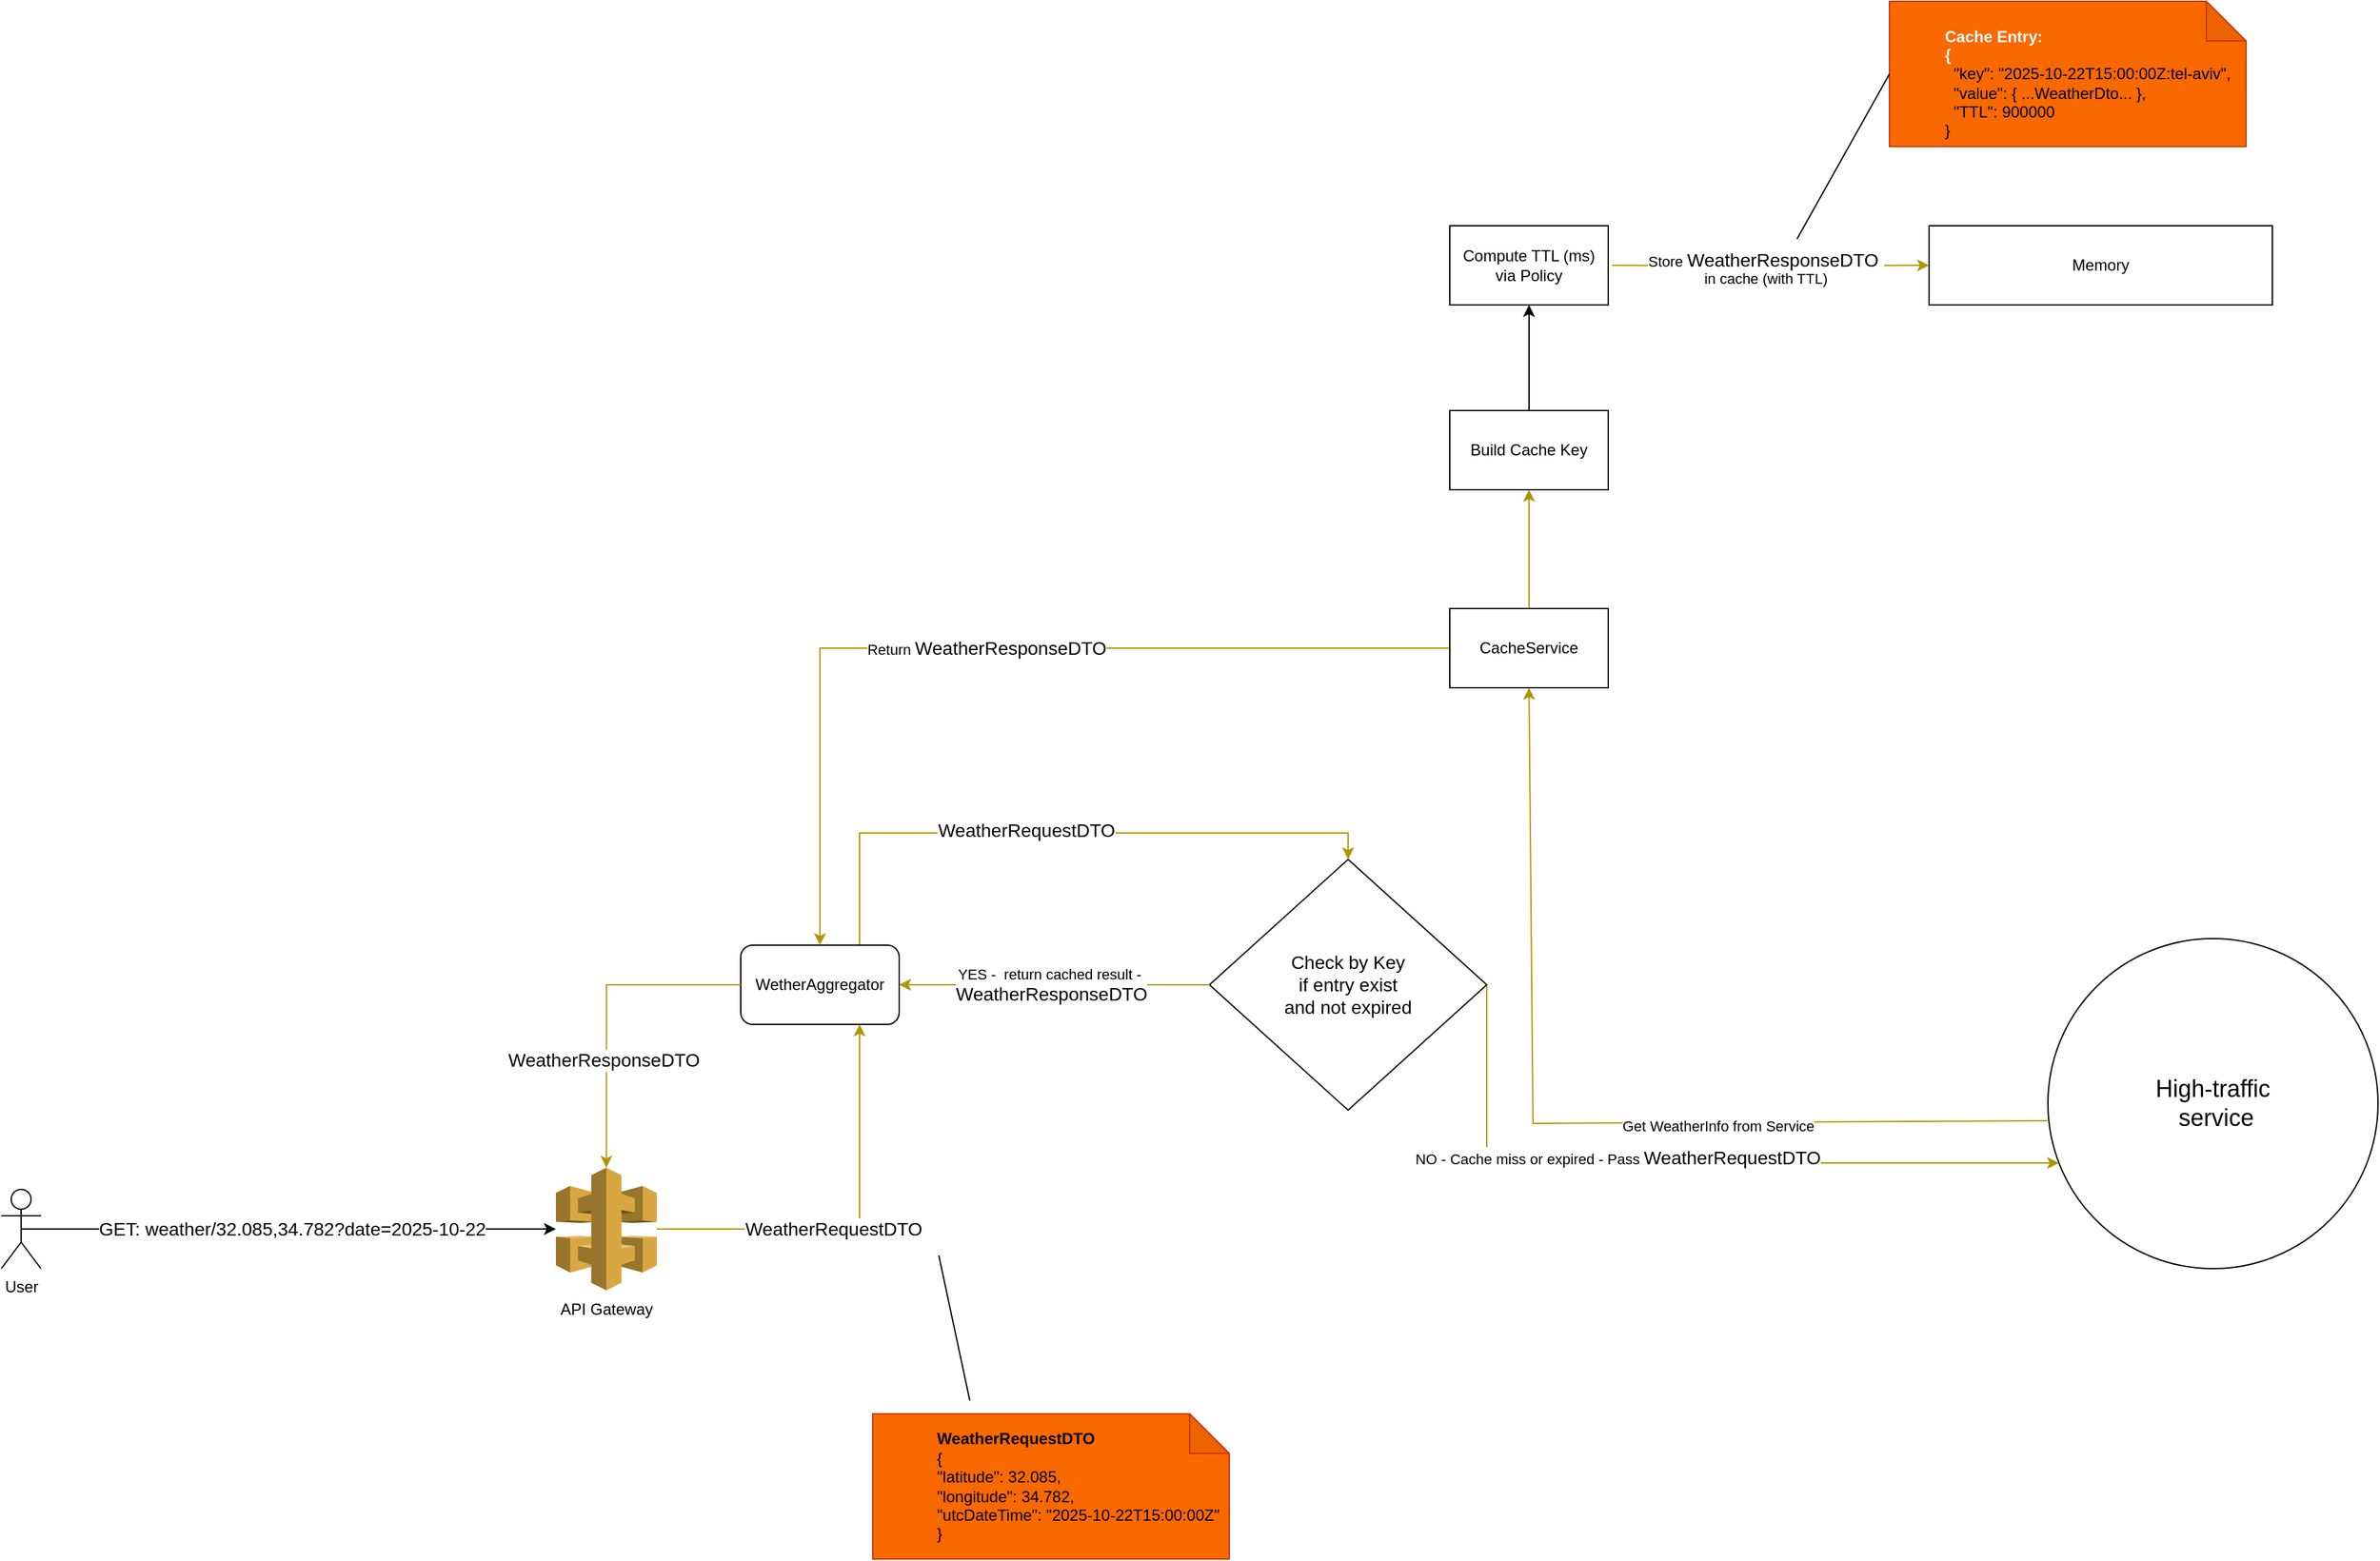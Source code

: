 <mxfile version="28.2.7">
  <diagram name="Page-1" id="XEiT1kLDCRGGdZglAhm5">
    <mxGraphModel dx="2339" dy="2951" grid="1" gridSize="10" guides="1" tooltips="1" connect="1" arrows="1" fold="1" page="1" pageScale="1" pageWidth="850" pageHeight="1100" math="0" shadow="0">
      <root>
        <mxCell id="0" />
        <mxCell id="1" parent="0" />
        <mxCell id="C_mojfmz8NE7oDex5nDW-30" style="edgeStyle=orthogonalEdgeStyle;rounded=0;orthogonalLoop=1;jettySize=auto;html=1;exitX=0.5;exitY=0.5;exitDx=0;exitDy=0;exitPerimeter=0;" edge="1" parent="1" source="C_mojfmz8NE7oDex5nDW-32" target="C_mojfmz8NE7oDex5nDW-39">
          <mxGeometry relative="1" as="geometry" />
        </mxCell>
        <mxCell id="C_mojfmz8NE7oDex5nDW-31" value="&lt;font style=&quot;font-size: 14px;&quot;&gt;GET: weather/32.085,34.782?date=2025-10-22&lt;/font&gt;" style="edgeLabel;html=1;align=center;verticalAlign=middle;resizable=0;points=[];" vertex="1" connectable="0" parent="C_mojfmz8NE7oDex5nDW-30">
          <mxGeometry x="-0.35" relative="1" as="geometry">
            <mxPoint x="73" as="offset" />
          </mxGeometry>
        </mxCell>
        <mxCell id="C_mojfmz8NE7oDex5nDW-32" value="User" style="shape=umlActor;verticalLabelPosition=bottom;verticalAlign=top;html=1;outlineConnect=0;" vertex="1" parent="1">
          <mxGeometry x="-740" y="-620" width="30" height="60" as="geometry" />
        </mxCell>
        <mxCell id="C_mojfmz8NE7oDex5nDW-33" value="&lt;font style=&quot;font-size: 18px;&quot;&gt;High-traffic&lt;br&gt;&amp;nbsp;service&lt;/font&gt;" style="ellipse;whiteSpace=wrap;html=1;" vertex="1" parent="1">
          <mxGeometry x="810" y="-810" width="250" height="250" as="geometry" />
        </mxCell>
        <mxCell id="C_mojfmz8NE7oDex5nDW-36" value="Memory" style="rounded=0;whiteSpace=wrap;html=1;" vertex="1" parent="1">
          <mxGeometry x="720" y="-1350" width="260" height="60" as="geometry" />
        </mxCell>
        <mxCell id="C_mojfmz8NE7oDex5nDW-37" style="edgeStyle=orthogonalEdgeStyle;rounded=0;orthogonalLoop=1;jettySize=auto;html=1;fillColor=#e3c800;strokeColor=#B09500;entryX=0.75;entryY=1;entryDx=0;entryDy=0;" edge="1" parent="1" source="C_mojfmz8NE7oDex5nDW-39" target="C_mojfmz8NE7oDex5nDW-51">
          <mxGeometry relative="1" as="geometry">
            <mxPoint x="80" y="-590" as="targetPoint" />
          </mxGeometry>
        </mxCell>
        <mxCell id="C_mojfmz8NE7oDex5nDW-38" value="&lt;span style=&quot;font-size: 14px;&quot;&gt;WeatherRequestDTO&lt;/span&gt;" style="edgeLabel;html=1;align=center;verticalAlign=middle;resizable=0;points=[];" vertex="1" connectable="0" parent="C_mojfmz8NE7oDex5nDW-37">
          <mxGeometry x="-0.46" y="1" relative="1" as="geometry">
            <mxPoint x="50" y="1" as="offset" />
          </mxGeometry>
        </mxCell>
        <mxCell id="C_mojfmz8NE7oDex5nDW-39" value="&lt;span style=&quot;text-wrap-mode: wrap;&quot;&gt;API Gateway&lt;/span&gt;" style="outlineConnect=0;dashed=0;verticalLabelPosition=bottom;verticalAlign=top;align=center;html=1;shape=mxgraph.aws3.api_gateway;fillColor=#D9A741;gradientColor=none;" vertex="1" parent="1">
          <mxGeometry x="-320" y="-636.5" width="76.5" height="93" as="geometry" />
        </mxCell>
        <mxCell id="C_mojfmz8NE7oDex5nDW-40" value="&lt;blockquote style=&quot;margin: 0 0 0 40px; border: none; padding: 0px;&quot;&gt;&lt;div&gt;&amp;nbsp;&amp;nbsp;&lt;/div&gt;&lt;b style=&quot;text-align: center; text-wrap-mode: nowrap;&quot;&gt;&lt;font style=&quot;color: light-dark(rgb(255, 255, 255), rgb(255, 255, 255));&quot;&gt;Cache Entry:&lt;br&gt;{&lt;br&gt;&lt;/font&gt;&lt;/b&gt;&lt;div&gt;&amp;nbsp; &quot;key&quot;: &quot;2025-10-22T15:00:00Z:tel-aviv&quot;,&lt;/div&gt;&lt;div&gt;&amp;nbsp; &quot;value&quot;: { ...WeatherDto... },&lt;/div&gt;&lt;div&gt;&amp;nbsp; &quot;TTL&quot;: 900000&lt;br&gt;}&lt;/div&gt;&lt;/blockquote&gt;" style="shape=note;whiteSpace=wrap;html=1;backgroundOutline=1;darkOpacity=0.05;fillColor=#fa6800;strokeColor=#C73500;fontColor=#000000;align=left;" vertex="1" parent="1">
          <mxGeometry x="690" y="-1520" width="270" height="110" as="geometry" />
        </mxCell>
        <mxCell id="C_mojfmz8NE7oDex5nDW-41" value="" style="endArrow=none;html=1;rounded=0;entryX=0;entryY=0.5;entryDx=0;entryDy=0;entryPerimeter=0;" edge="1" parent="1" target="C_mojfmz8NE7oDex5nDW-40">
          <mxGeometry width="50" height="50" relative="1" as="geometry">
            <mxPoint x="620" y="-1340" as="sourcePoint" />
            <mxPoint x="770" y="-800" as="targetPoint" />
          </mxGeometry>
        </mxCell>
        <mxCell id="C_mojfmz8NE7oDex5nDW-42" style="edgeStyle=orthogonalEdgeStyle;rounded=0;orthogonalLoop=1;jettySize=auto;html=1;exitX=1;exitY=0.5;exitDx=0;exitDy=0;fillColor=#e3c800;strokeColor=#B09500;" edge="1" parent="1" source="C_mojfmz8NE7oDex5nDW-44" target="C_mojfmz8NE7oDex5nDW-33">
          <mxGeometry relative="1" as="geometry">
            <Array as="points">
              <mxPoint x="385" y="-640" />
            </Array>
          </mxGeometry>
        </mxCell>
        <mxCell id="C_mojfmz8NE7oDex5nDW-43" value="NO - Cache miss or expired - Pass&amp;nbsp;&lt;span style=&quot;font-size: 14px;&quot;&gt;WeatherRequestDTO&lt;/span&gt;" style="edgeLabel;html=1;align=center;verticalAlign=middle;resizable=0;points=[];" vertex="1" connectable="0" parent="C_mojfmz8NE7oDex5nDW-42">
          <mxGeometry x="-0.175" y="4" relative="1" as="geometry">
            <mxPoint x="-1" as="offset" />
          </mxGeometry>
        </mxCell>
        <mxCell id="C_mojfmz8NE7oDex5nDW-44" value="&lt;span style=&quot;font-size: 14px;&quot;&gt;Check by Key &lt;br&gt;if entry exist &lt;br&gt;and not expired&lt;/span&gt;" style="rhombus;whiteSpace=wrap;html=1;" vertex="1" parent="1">
          <mxGeometry x="175" y="-870" width="210" height="190" as="geometry" />
        </mxCell>
        <mxCell id="C_mojfmz8NE7oDex5nDW-45" style="edgeStyle=orthogonalEdgeStyle;rounded=0;orthogonalLoop=1;jettySize=auto;html=1;fillColor=#e3c800;strokeColor=#B09500;" edge="1" parent="1" source="C_mojfmz8NE7oDex5nDW-44" target="C_mojfmz8NE7oDex5nDW-51">
          <mxGeometry relative="1" as="geometry">
            <mxPoint x="20" y="-775" as="sourcePoint" />
            <mxPoint x="57.44" y="-627.76" as="targetPoint" />
          </mxGeometry>
        </mxCell>
        <mxCell id="C_mojfmz8NE7oDex5nDW-46" value="YES -&amp;nbsp;&amp;nbsp;return cached result -&amp;nbsp;&lt;br&gt;&lt;span style=&quot;font-size: 14px;&quot;&gt;WeatherResponseDTO&lt;/span&gt;" style="edgeLabel;html=1;align=center;verticalAlign=middle;resizable=0;points=[];" vertex="1" connectable="0" parent="C_mojfmz8NE7oDex5nDW-45">
          <mxGeometry x="0.271" y="3" relative="1" as="geometry">
            <mxPoint x="29" y="-3" as="offset" />
          </mxGeometry>
        </mxCell>
        <mxCell id="C_mojfmz8NE7oDex5nDW-47" value="&lt;blockquote style=&quot;margin: 0 0 0 40px; border: none; padding: 0px;&quot;&gt;&lt;div&gt;&lt;font&gt;&amp;nbsp;&amp;nbsp;&lt;b style=&quot;background-color: transparent; text-wrap-mode: nowrap; text-align: center;&quot;&gt;WeatherRequestDTO&lt;/b&gt;&lt;/font&gt;&lt;/div&gt;&lt;div&gt;&lt;font&gt;&amp;nbsp;&amp;nbsp;&lt;span style=&quot;background-color: transparent;&quot;&gt;{&lt;/span&gt;&lt;br&gt;&lt;/font&gt;&lt;/div&gt;&lt;div&gt;&lt;font&gt;&amp;nbsp; &quot;latitude&quot;: 32.085,&lt;/font&gt;&lt;/div&gt;&lt;div&gt;&lt;font&gt;&amp;nbsp; &quot;longitude&quot;: 34.782,&lt;/font&gt;&lt;/div&gt;&lt;div&gt;&lt;font&gt;&amp;nbsp; &quot;utcDateTime&quot;: &quot;2025-10-22T15:00:00Z&quot;&lt;/font&gt;&lt;/div&gt;&lt;div&gt;&lt;font&gt;&amp;nbsp; }&lt;/font&gt;&lt;/div&gt;&lt;/blockquote&gt;" style="shape=note;whiteSpace=wrap;html=1;backgroundOutline=1;darkOpacity=0.05;fillColor=#fa6800;strokeColor=#C73500;fontColor=#000000;align=left;" vertex="1" parent="1">
          <mxGeometry x="-80" y="-450" width="270" height="110" as="geometry" />
        </mxCell>
        <mxCell id="C_mojfmz8NE7oDex5nDW-48" value="" style="endArrow=none;html=1;rounded=0;" edge="1" parent="1">
          <mxGeometry width="50" height="50" relative="1" as="geometry">
            <mxPoint x="-6.5" y="-460" as="sourcePoint" />
            <mxPoint x="-30" y="-570" as="targetPoint" />
          </mxGeometry>
        </mxCell>
        <mxCell id="C_mojfmz8NE7oDex5nDW-49" style="edgeStyle=orthogonalEdgeStyle;rounded=0;orthogonalLoop=1;jettySize=auto;html=1;exitX=0.75;exitY=0;exitDx=0;exitDy=0;entryX=0.5;entryY=0;entryDx=0;entryDy=0;fillColor=#e3c800;strokeColor=#B09500;" edge="1" parent="1" source="C_mojfmz8NE7oDex5nDW-51" target="C_mojfmz8NE7oDex5nDW-44">
          <mxGeometry relative="1" as="geometry">
            <Array as="points">
              <mxPoint x="-90" y="-890" />
              <mxPoint x="280" y="-890" />
            </Array>
          </mxGeometry>
        </mxCell>
        <mxCell id="C_mojfmz8NE7oDex5nDW-50" value="&lt;span style=&quot;font-size: 14px;&quot;&gt;WeatherRequestDTO&lt;/span&gt;" style="edgeLabel;html=1;align=center;verticalAlign=middle;resizable=0;points=[];" vertex="1" connectable="0" parent="C_mojfmz8NE7oDex5nDW-49">
          <mxGeometry x="-0.113" y="2" relative="1" as="geometry">
            <mxPoint as="offset" />
          </mxGeometry>
        </mxCell>
        <mxCell id="C_mojfmz8NE7oDex5nDW-51" value="WetherAggregator" style="rounded=1;whiteSpace=wrap;html=1;" vertex="1" parent="1">
          <mxGeometry x="-180" y="-805" width="120" height="60" as="geometry" />
        </mxCell>
        <mxCell id="C_mojfmz8NE7oDex5nDW-52" style="edgeStyle=orthogonalEdgeStyle;rounded=0;orthogonalLoop=1;jettySize=auto;html=1;entryX=0.5;entryY=0;entryDx=0;entryDy=0;entryPerimeter=0;fillColor=#e3c800;strokeColor=#B09500;" edge="1" parent="1" source="C_mojfmz8NE7oDex5nDW-51" target="C_mojfmz8NE7oDex5nDW-39">
          <mxGeometry relative="1" as="geometry" />
        </mxCell>
        <mxCell id="C_mojfmz8NE7oDex5nDW-53" value="&lt;span style=&quot;font-size: 14px;&quot;&gt;WeatherResponseDTO&lt;/span&gt;" style="edgeLabel;html=1;align=center;verticalAlign=middle;resizable=0;points=[];" vertex="1" connectable="0" parent="C_mojfmz8NE7oDex5nDW-52">
          <mxGeometry x="0.318" y="-3" relative="1" as="geometry">
            <mxPoint as="offset" />
          </mxGeometry>
        </mxCell>
        <mxCell id="C_mojfmz8NE7oDex5nDW-54" value="" style="endArrow=classic;html=1;rounded=0;exitX=-0.002;exitY=0.552;exitDx=0;exitDy=0;fillColor=#e3c800;strokeColor=#B09500;exitPerimeter=0;entryX=0.5;entryY=1;entryDx=0;entryDy=0;entryPerimeter=0;" edge="1" parent="1" source="C_mojfmz8NE7oDex5nDW-33" target="C_mojfmz8NE7oDex5nDW-58">
          <mxGeometry width="50" height="50" relative="1" as="geometry">
            <mxPoint x="670" y="-565" as="sourcePoint" />
            <mxPoint x="420" y="-1030" as="targetPoint" />
            <Array as="points">
              <mxPoint x="420" y="-670" />
            </Array>
          </mxGeometry>
        </mxCell>
        <mxCell id="C_mojfmz8NE7oDex5nDW-66" value="Get WeatherInfo from Service" style="edgeLabel;html=1;align=center;verticalAlign=middle;resizable=0;points=[];" vertex="1" connectable="0" parent="C_mojfmz8NE7oDex5nDW-54">
          <mxGeometry x="-0.306" y="2" relative="1" as="geometry">
            <mxPoint as="offset" />
          </mxGeometry>
        </mxCell>
        <mxCell id="C_mojfmz8NE7oDex5nDW-56" style="edgeStyle=orthogonalEdgeStyle;rounded=0;orthogonalLoop=1;jettySize=auto;html=1;fillColor=#e3c800;strokeColor=#B09500;" edge="1" parent="1" source="C_mojfmz8NE7oDex5nDW-58" target="C_mojfmz8NE7oDex5nDW-51">
          <mxGeometry relative="1" as="geometry" />
        </mxCell>
        <mxCell id="C_mojfmz8NE7oDex5nDW-57" value="Return&amp;nbsp;&lt;span style=&quot;font-size: 14px;&quot;&gt;WeatherResponseDTO&lt;/span&gt;" style="edgeLabel;html=1;align=center;verticalAlign=middle;resizable=0;points=[];" vertex="1" connectable="0" parent="C_mojfmz8NE7oDex5nDW-56">
          <mxGeometry x="0.002" relative="1" as="geometry">
            <mxPoint as="offset" />
          </mxGeometry>
        </mxCell>
        <mxCell id="C_mojfmz8NE7oDex5nDW-59" style="edgeStyle=orthogonalEdgeStyle;rounded=0;orthogonalLoop=1;jettySize=auto;html=1;entryX=0;entryY=0.5;entryDx=0;entryDy=0;fillColor=#e3c800;strokeColor=#B09500;" edge="1" parent="1" target="C_mojfmz8NE7oDex5nDW-36">
          <mxGeometry relative="1" as="geometry">
            <mxPoint x="480" y="-1320" as="sourcePoint" />
            <mxPoint x="499" y="-1130" as="targetPoint" />
          </mxGeometry>
        </mxCell>
        <mxCell id="C_mojfmz8NE7oDex5nDW-60" value="Store&amp;nbsp;&lt;span style=&quot;font-size: 14px;&quot;&gt;WeatherResponseDTO&amp;nbsp;&lt;br&gt;&lt;/span&gt;in cache (with TTL)" style="edgeLabel;html=1;align=center;verticalAlign=middle;resizable=0;points=[];" vertex="1" connectable="0" parent="C_mojfmz8NE7oDex5nDW-59">
          <mxGeometry x="-0.045" relative="1" as="geometry">
            <mxPoint x="1" y="1" as="offset" />
          </mxGeometry>
        </mxCell>
        <mxCell id="C_mojfmz8NE7oDex5nDW-62" style="edgeStyle=orthogonalEdgeStyle;rounded=0;orthogonalLoop=1;jettySize=auto;html=1;exitX=0.5;exitY=0;exitDx=0;exitDy=0;entryX=0.5;entryY=1;entryDx=0;entryDy=0;fillColor=#e3c800;strokeColor=#B09500;" edge="1" parent="1" source="C_mojfmz8NE7oDex5nDW-58" target="C_mojfmz8NE7oDex5nDW-61">
          <mxGeometry relative="1" as="geometry" />
        </mxCell>
        <mxCell id="C_mojfmz8NE7oDex5nDW-58" value="CacheService" style="rounded=0;whiteSpace=wrap;html=1;" vertex="1" parent="1">
          <mxGeometry x="357" y="-1060" width="120" height="60" as="geometry" />
        </mxCell>
        <mxCell id="C_mojfmz8NE7oDex5nDW-65" value="" style="edgeStyle=orthogonalEdgeStyle;rounded=0;orthogonalLoop=1;jettySize=auto;html=1;" edge="1" parent="1" source="C_mojfmz8NE7oDex5nDW-61" target="C_mojfmz8NE7oDex5nDW-64">
          <mxGeometry relative="1" as="geometry" />
        </mxCell>
        <mxCell id="C_mojfmz8NE7oDex5nDW-61" value="Build Cache Key" style="rounded=0;whiteSpace=wrap;html=1;" vertex="1" parent="1">
          <mxGeometry x="357" y="-1210" width="120" height="60" as="geometry" />
        </mxCell>
        <mxCell id="C_mojfmz8NE7oDex5nDW-64" value="Compute TTL (ms) via Policy" style="whiteSpace=wrap;html=1;rounded=0;" vertex="1" parent="1">
          <mxGeometry x="357" y="-1350" width="120" height="60" as="geometry" />
        </mxCell>
      </root>
    </mxGraphModel>
  </diagram>
</mxfile>

